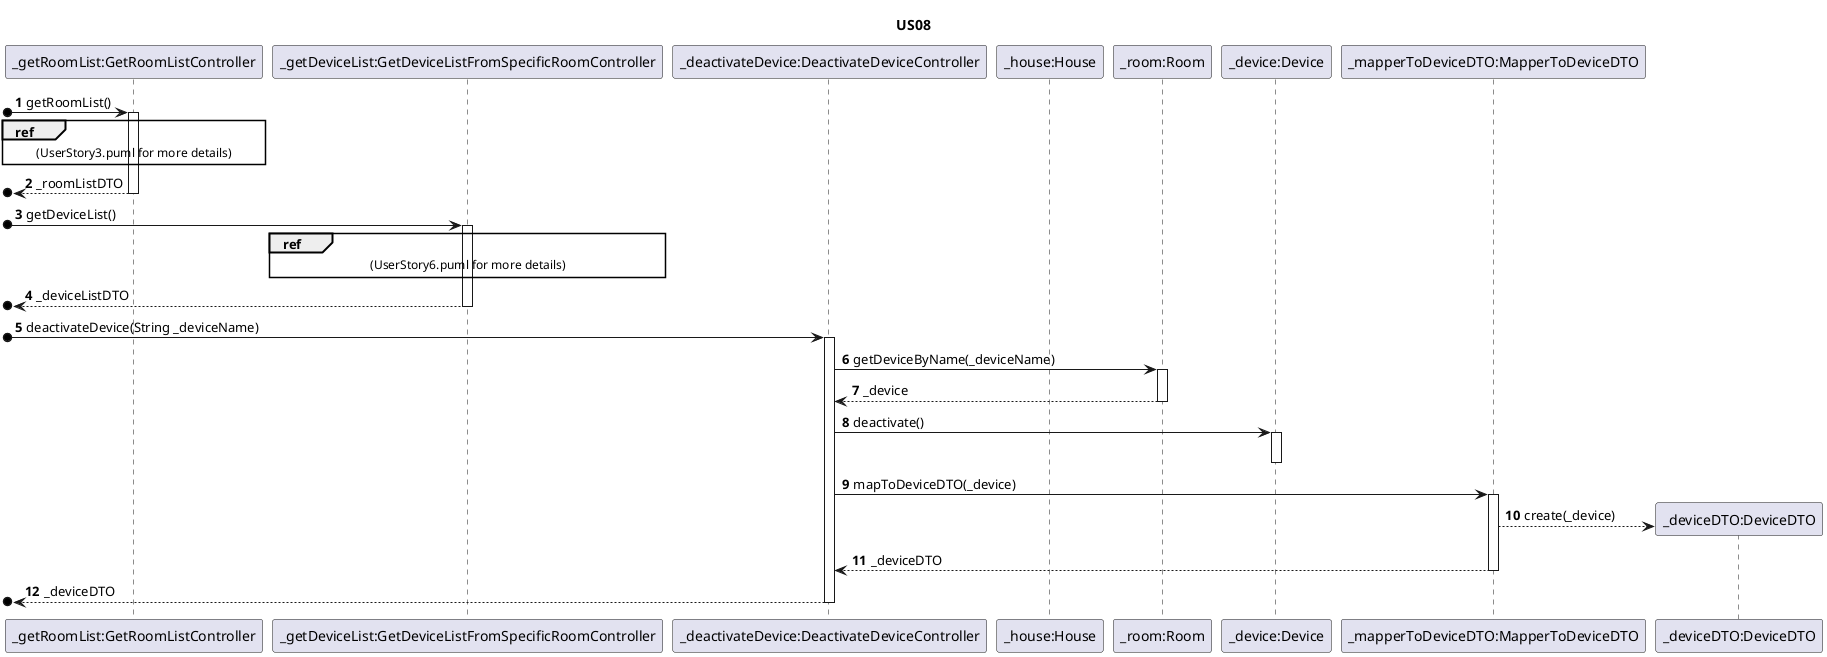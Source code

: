 @startuml
'https://plantuml.com/sequence-diagram

autonumber

title US08

autonumber

/'
As a Power User [or Administrator], I want to deactivate a device, so that it is no
longer used. Nevertheless, it should be possible to access its configuration and
activity log.
'/

participant "_getRoomList:GetRoomListController" as C1
participant "_getDeviceList:GetDeviceListFromSpecificRoomController" as C2
participant "_deactivateDevice:DeactivateDeviceController" as C3
participant "_house:House" as H
participant "_room:Room" as R
participant "_device:Device" as D
participant "_mapperToDeviceDTO:MapperToDeviceDTO" as M1
participant "_deviceDTO:DeviceDTO" as D2


[o->C1 : getRoomList()
activate C1
ref over C1 : (UserStory3.puml for more details)
[o<--C1 : _roomListDTO
deactivate C1
[o->C2 : getDeviceList()
activate C2
ref over C2 : (UserStory6.puml for more details)
[o<--C2 : _deviceListDTO
deactivate C2

[o->C3: deactivateDevice(String _deviceName)
activate C3
C3->R: getDeviceByName(_deviceName)
activate R
R-->C3: _device
deactivate R
C3->D: deactivate()
activate D
deactivate D
C3->M1: mapToDeviceDTO(_device)
activate M1
M1-->D2**: create(_device)
M1-->C3: _deviceDTO
deactivate M1
[o<--C3: _deviceDTO
deactivate C3

@enduml
@enduml